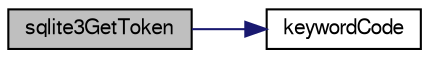 digraph "sqlite3GetToken"
{
  edge [fontname="FreeSans",fontsize="10",labelfontname="FreeSans",labelfontsize="10"];
  node [fontname="FreeSans",fontsize="10",shape=record];
  rankdir="LR";
  Node558528 [label="sqlite3GetToken",height=0.2,width=0.4,color="black", fillcolor="grey75", style="filled", fontcolor="black"];
  Node558528 -> Node558529 [color="midnightblue",fontsize="10",style="solid",fontname="FreeSans"];
  Node558529 [label="keywordCode",height=0.2,width=0.4,color="black", fillcolor="white", style="filled",URL="$sqlite3_8c.html#aa955bae98c47221b815579359b52335c"];
}
